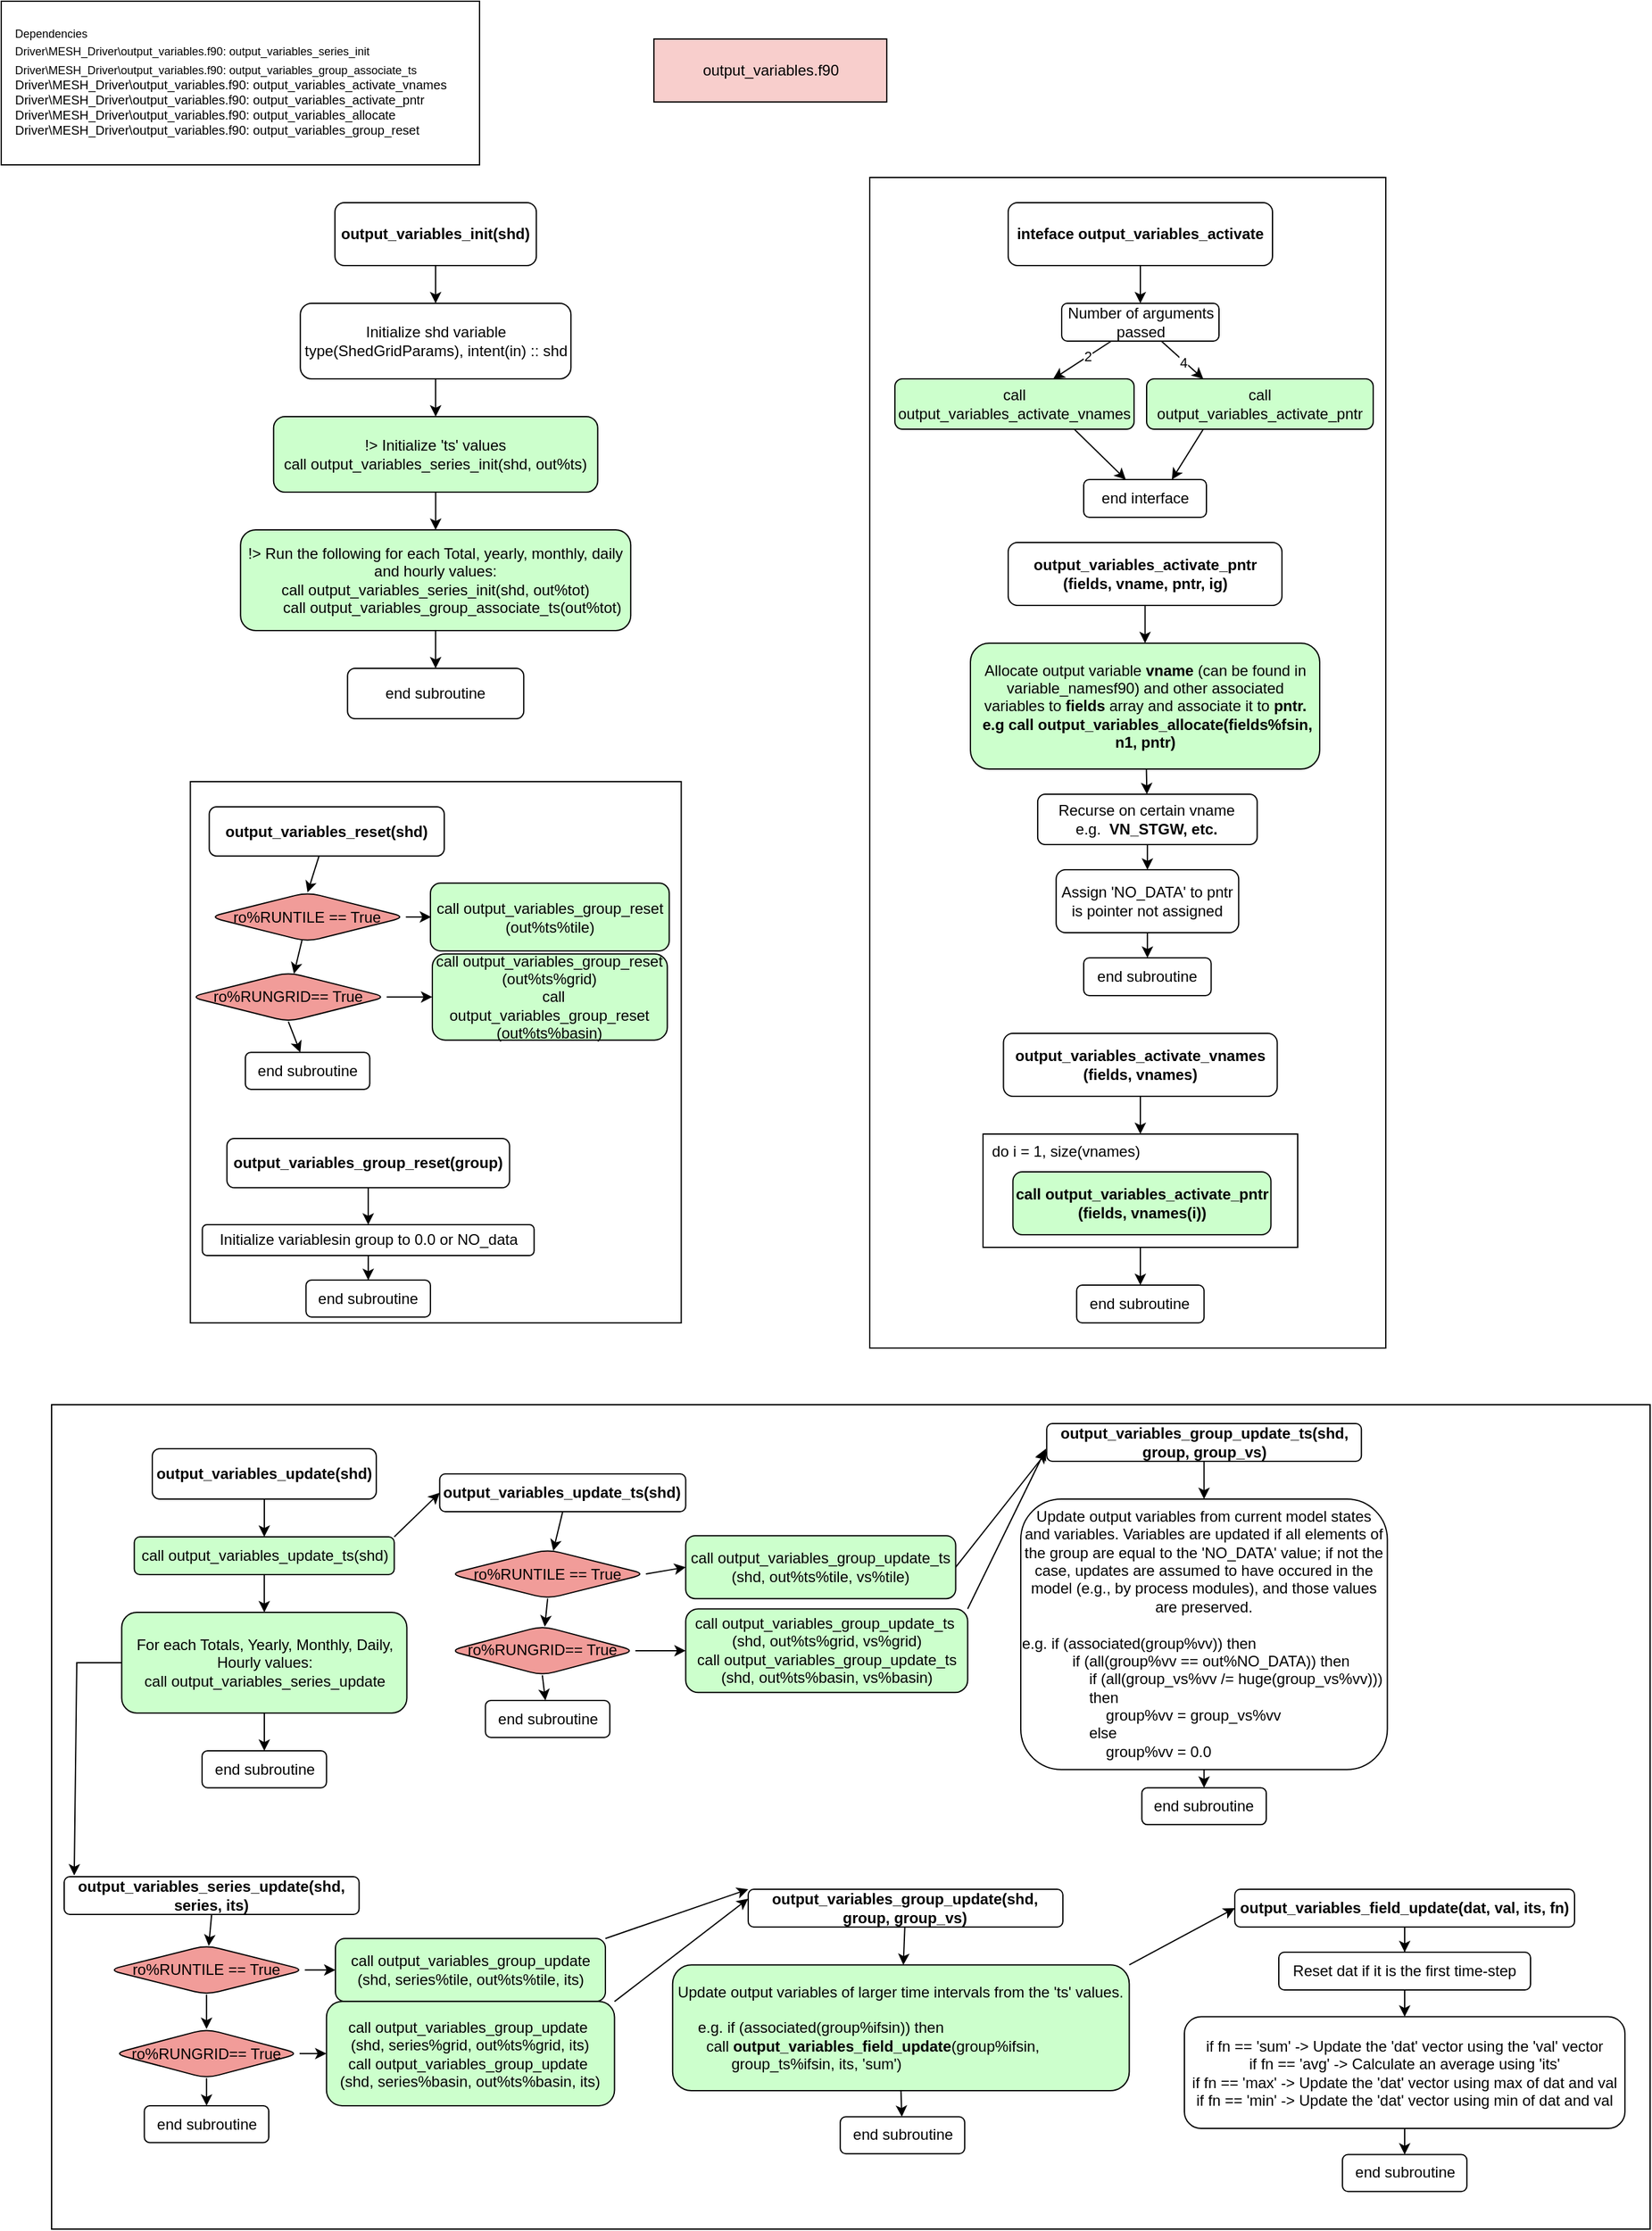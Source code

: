 <mxfile version="24.7.17">
  <diagram name="Page-1" id="zaTo76ql84y3UghPxRbT">
    <mxGraphModel dx="1666" dy="783" grid="1" gridSize="10" guides="1" tooltips="1" connect="1" arrows="1" fold="1" page="1" pageScale="1" pageWidth="850" pageHeight="1100" math="0" shadow="0">
      <root>
        <mxCell id="0" />
        <mxCell id="1" parent="0" />
        <mxCell id="7KlJihol-ttdbcdvMVpt-78" value="output_variables.f90" style="rounded=0;whiteSpace=wrap;html=1;fillColor=#F8CECC;" parent="1" vertex="1">
          <mxGeometry x="518.54" y="30" width="185" height="50" as="geometry" />
        </mxCell>
        <mxCell id="7KlJihol-ttdbcdvMVpt-79" value="" style="edgeStyle=orthogonalEdgeStyle;rounded=0;orthogonalLoop=1;jettySize=auto;html=1;" parent="1" source="7KlJihol-ttdbcdvMVpt-80" target="7KlJihol-ttdbcdvMVpt-85" edge="1">
          <mxGeometry relative="1" as="geometry" />
        </mxCell>
        <mxCell id="7KlJihol-ttdbcdvMVpt-80" value="&lt;b&gt;output_variables_init(shd)&lt;/b&gt;" style="rounded=1;whiteSpace=wrap;html=1;" parent="1" vertex="1">
          <mxGeometry x="265.12" y="160" width="160" height="50" as="geometry" />
        </mxCell>
        <mxCell id="7KlJihol-ttdbcdvMVpt-81" value="" style="group" parent="1" vertex="1" connectable="0">
          <mxGeometry width="380" height="130" as="geometry" />
        </mxCell>
        <mxCell id="7KlJihol-ttdbcdvMVpt-82" value="" style="rounded=0;whiteSpace=wrap;html=1;" parent="7KlJihol-ttdbcdvMVpt-81" vertex="1">
          <mxGeometry width="380" height="130" as="geometry" />
        </mxCell>
        <mxCell id="7KlJihol-ttdbcdvMVpt-83" value="&lt;font style=&quot;font-size: 9px;&quot;&gt;Dependencies&lt;/font&gt;&lt;div&gt;&lt;div&gt;&lt;font style=&quot;font-size: 9px;&quot;&gt;Driver\MESH_Driver\output_variables.f90: output_variables_series_init&lt;/font&gt;&lt;/div&gt;&lt;div&gt;&lt;font style=&quot;font-size: 9px;&quot;&gt;Driver\MESH_Driver\output_variables.f90: output_variables_group_associate_ts&lt;/font&gt;&lt;/div&gt;&lt;/div&gt;&lt;div&gt;&lt;font size=&quot;1&quot; style=&quot;&quot;&gt;&lt;div style=&quot;&quot;&gt;Driver\MESH_Driver\output_variables.f90: output_variables_activate_vnames&lt;/div&gt;&lt;div style=&quot;&quot;&gt;Driver\MESH_Driver\output_variables.f90: output_variables_activate_pntr&lt;/div&gt;&lt;div style=&quot;&quot;&gt;Driver\MESH_Driver\output_variables.f90: output_variables_allocate&lt;/div&gt;&lt;div style=&quot;&quot;&gt;Driver\MESH_Driver\output_variables.f90: output_variables_group_reset&lt;br&gt;&lt;/div&gt;&lt;/font&gt;&lt;/div&gt;" style="text;html=1;align=left;verticalAlign=middle;whiteSpace=wrap;rounded=0;" parent="7KlJihol-ttdbcdvMVpt-81" vertex="1">
          <mxGeometry x="8.769" width="361.731" height="126.486" as="geometry" />
        </mxCell>
        <mxCell id="7KlJihol-ttdbcdvMVpt-84" value="" style="edgeStyle=orthogonalEdgeStyle;rounded=0;orthogonalLoop=1;jettySize=auto;html=1;" parent="1" source="7KlJihol-ttdbcdvMVpt-85" target="7KlJihol-ttdbcdvMVpt-87" edge="1">
          <mxGeometry relative="1" as="geometry" />
        </mxCell>
        <mxCell id="7KlJihol-ttdbcdvMVpt-85" value="Initialize shd variable&lt;div&gt;type(ShedGridParams), intent(in) :: shd&lt;br&gt;&lt;/div&gt;" style="whiteSpace=wrap;html=1;rounded=1;" parent="1" vertex="1">
          <mxGeometry x="237.62" y="240" width="215" height="60" as="geometry" />
        </mxCell>
        <mxCell id="7KlJihol-ttdbcdvMVpt-86" value="" style="edgeStyle=orthogonalEdgeStyle;rounded=0;orthogonalLoop=1;jettySize=auto;html=1;" parent="1" source="7KlJihol-ttdbcdvMVpt-87" target="7KlJihol-ttdbcdvMVpt-89" edge="1">
          <mxGeometry relative="1" as="geometry" />
        </mxCell>
        <mxCell id="7KlJihol-ttdbcdvMVpt-87" value="&lt;div&gt;&lt;span style=&quot;background-color: initial;&quot;&gt;!&amp;gt; Initialize &#39;ts&#39; values&lt;/span&gt;&lt;/div&gt;&lt;div&gt;&lt;span style=&quot;background-color: initial;&quot;&gt;call output_variables_series_init(shd, out%ts)&lt;/span&gt;&lt;br&gt;&lt;/div&gt;" style="whiteSpace=wrap;html=1;rounded=1;fillColor=#CCFFCC;" parent="1" vertex="1">
          <mxGeometry x="216.37" y="330" width="257.5" height="60" as="geometry" />
        </mxCell>
        <mxCell id="7KlJihol-ttdbcdvMVpt-88" value="" style="edgeStyle=orthogonalEdgeStyle;rounded=0;orthogonalLoop=1;jettySize=auto;html=1;" parent="1" source="7KlJihol-ttdbcdvMVpt-89" target="7KlJihol-ttdbcdvMVpt-90" edge="1">
          <mxGeometry relative="1" as="geometry" />
        </mxCell>
        <mxCell id="7KlJihol-ttdbcdvMVpt-89" value="&lt;div&gt;!&amp;gt; Run the following for each Total, yearly, monthly, daily and hourly values:&lt;/div&gt;&lt;div&gt;call output_variables_series_init(shd, out%tot)&lt;/div&gt;&lt;div&gt;&amp;nbsp; &amp;nbsp; &amp;nbsp; &amp;nbsp; call output_variables_group_associate_ts(out%tot)&lt;/div&gt;" style="whiteSpace=wrap;html=1;rounded=1;fillColor=#CCFFCC;" parent="1" vertex="1">
          <mxGeometry x="190.12" y="420" width="310" height="80" as="geometry" />
        </mxCell>
        <mxCell id="7KlJihol-ttdbcdvMVpt-90" value="end subroutine" style="whiteSpace=wrap;html=1;rounded=1;" parent="1" vertex="1">
          <mxGeometry x="275.12" y="530" width="140" height="40" as="geometry" />
        </mxCell>
        <mxCell id="7KlJihol-ttdbcdvMVpt-91" value="" style="group" parent="1" vertex="1" connectable="0">
          <mxGeometry x="150.002" y="620" width="390.238" height="430" as="geometry" />
        </mxCell>
        <mxCell id="7KlJihol-ttdbcdvMVpt-92" value="" style="rounded=0;whiteSpace=wrap;html=1;" parent="7KlJihol-ttdbcdvMVpt-91" vertex="1">
          <mxGeometry x="0.238" width="390" height="430" as="geometry" />
        </mxCell>
        <mxCell id="7KlJihol-ttdbcdvMVpt-93" style="edgeStyle=none;rounded=0;orthogonalLoop=1;jettySize=auto;html=1;entryX=0.5;entryY=0;entryDx=0;entryDy=0;" parent="7KlJihol-ttdbcdvMVpt-91" source="7KlJihol-ttdbcdvMVpt-94" target="7KlJihol-ttdbcdvMVpt-98" edge="1">
          <mxGeometry relative="1" as="geometry">
            <mxPoint x="95.179" y="88" as="targetPoint" />
          </mxGeometry>
        </mxCell>
        <mxCell id="7KlJihol-ttdbcdvMVpt-94" value="&lt;b&gt;output_variables_reset(shd)&lt;/b&gt;" style="whiteSpace=wrap;html=1;rounded=1;fillColor=#FFFFFF;" parent="7KlJihol-ttdbcdvMVpt-91" vertex="1">
          <mxGeometry x="15.25" y="19.996" width="186.696" height="39.111" as="geometry" />
        </mxCell>
        <mxCell id="7KlJihol-ttdbcdvMVpt-95" value="end subroutine" style="whiteSpace=wrap;html=1;rounded=1;fillColor=#FFFFFF;" parent="7KlJihol-ttdbcdvMVpt-91" vertex="1">
          <mxGeometry x="43.929" y="215.111" width="98.839" height="29.333" as="geometry" />
        </mxCell>
        <mxCell id="7KlJihol-ttdbcdvMVpt-96" value="" style="edgeStyle=orthogonalEdgeStyle;rounded=0;orthogonalLoop=1;jettySize=auto;html=1;" parent="7KlJihol-ttdbcdvMVpt-91" source="7KlJihol-ttdbcdvMVpt-98" target="7KlJihol-ttdbcdvMVpt-99" edge="1">
          <mxGeometry relative="1" as="geometry" />
        </mxCell>
        <mxCell id="7KlJihol-ttdbcdvMVpt-97" style="rounded=0;orthogonalLoop=1;jettySize=auto;html=1;" parent="7KlJihol-ttdbcdvMVpt-91" source="7KlJihol-ttdbcdvMVpt-98" target="7KlJihol-ttdbcdvMVpt-102" edge="1">
          <mxGeometry relative="1" as="geometry" />
        </mxCell>
        <mxCell id="7KlJihol-ttdbcdvMVpt-98" value="&lt;div&gt;ro%RUNTILE == True&lt;/div&gt;" style="rhombus;whiteSpace=wrap;html=1;rounded=1;fillColor=#F19C99;" parent="7KlJihol-ttdbcdvMVpt-91" vertex="1">
          <mxGeometry x="15.248" y="88" width="156.19" height="39.111" as="geometry" />
        </mxCell>
        <mxCell id="7KlJihol-ttdbcdvMVpt-99" value="call output_variables_group_reset (out%ts%tile)" style="whiteSpace=wrap;html=1;fillColor=#CCFFCC;rounded=1;" parent="7KlJihol-ttdbcdvMVpt-91" vertex="1">
          <mxGeometry x="190.972" y="80.667" width="189.742" height="53.778" as="geometry" />
        </mxCell>
        <mxCell id="7KlJihol-ttdbcdvMVpt-100" style="edgeStyle=orthogonalEdgeStyle;rounded=0;orthogonalLoop=1;jettySize=auto;html=1;exitX=1;exitY=0.5;exitDx=0;exitDy=0;entryX=0;entryY=0.5;entryDx=0;entryDy=0;" parent="7KlJihol-ttdbcdvMVpt-91" source="7KlJihol-ttdbcdvMVpt-102" target="7KlJihol-ttdbcdvMVpt-103" edge="1">
          <mxGeometry relative="1" as="geometry" />
        </mxCell>
        <mxCell id="7KlJihol-ttdbcdvMVpt-101" style="rounded=0;orthogonalLoop=1;jettySize=auto;html=1;exitX=0.5;exitY=1;exitDx=0;exitDy=0;" parent="7KlJihol-ttdbcdvMVpt-91" source="7KlJihol-ttdbcdvMVpt-102" target="7KlJihol-ttdbcdvMVpt-95" edge="1">
          <mxGeometry relative="1" as="geometry" />
        </mxCell>
        <mxCell id="7KlJihol-ttdbcdvMVpt-102" value="&lt;div&gt;ro%RUNGRID== True&lt;/div&gt;" style="rhombus;whiteSpace=wrap;html=1;rounded=1;fillColor=#F19C99;" parent="7KlJihol-ttdbcdvMVpt-91" vertex="1">
          <mxGeometry y="151.556" width="156.19" height="39.111" as="geometry" />
        </mxCell>
        <mxCell id="7KlJihol-ttdbcdvMVpt-103" value="&lt;div&gt;call output_variables_group_reset (out%ts%grid)&lt;/div&gt;&lt;div&gt;&amp;nbsp; call output_variables_group_reset (out%ts%basin)&lt;/div&gt;" style="whiteSpace=wrap;html=1;fillColor=#CCFFCC;rounded=1;" parent="7KlJihol-ttdbcdvMVpt-91" vertex="1">
          <mxGeometry x="192.495" y="136.889" width="186.696" height="68.444" as="geometry" />
        </mxCell>
        <mxCell id="7KlJihol-ttdbcdvMVpt-104" style="edgeStyle=none;rounded=0;orthogonalLoop=1;jettySize=auto;html=1;entryX=0.5;entryY=0;entryDx=0;entryDy=0;" parent="7KlJihol-ttdbcdvMVpt-91" source="7KlJihol-ttdbcdvMVpt-105" target="7KlJihol-ttdbcdvMVpt-108" edge="1">
          <mxGeometry relative="1" as="geometry">
            <mxPoint x="103.105" y="322.667" as="targetPoint" />
          </mxGeometry>
        </mxCell>
        <mxCell id="7KlJihol-ttdbcdvMVpt-105" value="&lt;b&gt;output_variables_group_reset(group)&lt;/b&gt;" style="whiteSpace=wrap;html=1;rounded=1;fillColor=#FFFFFF;" parent="7KlJihol-ttdbcdvMVpt-91" vertex="1">
          <mxGeometry x="29.295" y="283.556" width="224.524" height="39.111" as="geometry" />
        </mxCell>
        <mxCell id="7KlJihol-ttdbcdvMVpt-106" value="end subroutine" style="whiteSpace=wrap;html=1;rounded=1;fillColor=#FFFFFF;" parent="7KlJihol-ttdbcdvMVpt-91" vertex="1">
          <mxGeometry x="92.133" y="396" width="98.839" height="29.333" as="geometry" />
        </mxCell>
        <mxCell id="7KlJihol-ttdbcdvMVpt-107" style="edgeStyle=orthogonalEdgeStyle;rounded=0;orthogonalLoop=1;jettySize=auto;html=1;entryX=0.5;entryY=0;entryDx=0;entryDy=0;" parent="7KlJihol-ttdbcdvMVpt-91" source="7KlJihol-ttdbcdvMVpt-108" target="7KlJihol-ttdbcdvMVpt-106" edge="1">
          <mxGeometry relative="1" as="geometry" />
        </mxCell>
        <mxCell id="7KlJihol-ttdbcdvMVpt-108" value="Initialize variablesin group to 0.0 or NO_data" style="whiteSpace=wrap;html=1;fillColor=#FFFFFF;rounded=1;" parent="7KlJihol-ttdbcdvMVpt-91" vertex="1">
          <mxGeometry x="9.762" y="352" width="263.571" height="24.444" as="geometry" />
        </mxCell>
        <mxCell id="7KlJihol-ttdbcdvMVpt-109" value="" style="group" parent="1" vertex="1" connectable="0">
          <mxGeometry x="690" y="140" width="410" height="930" as="geometry" />
        </mxCell>
        <mxCell id="7KlJihol-ttdbcdvMVpt-110" value="" style="rounded=0;whiteSpace=wrap;html=1;" parent="7KlJihol-ttdbcdvMVpt-109" vertex="1">
          <mxGeometry width="410" height="930" as="geometry" />
        </mxCell>
        <mxCell id="7KlJihol-ttdbcdvMVpt-111" value="" style="edgeStyle=orthogonalEdgeStyle;rounded=0;orthogonalLoop=1;jettySize=auto;html=1;" parent="7KlJihol-ttdbcdvMVpt-109" source="7KlJihol-ttdbcdvMVpt-112" target="7KlJihol-ttdbcdvMVpt-117" edge="1">
          <mxGeometry relative="1" as="geometry" />
        </mxCell>
        <mxCell id="7KlJihol-ttdbcdvMVpt-112" value="&lt;b&gt;inteface output_variables_activate&lt;/b&gt;" style="rounded=1;whiteSpace=wrap;html=1;" parent="7KlJihol-ttdbcdvMVpt-109" vertex="1">
          <mxGeometry x="110" y="20" width="210" height="50" as="geometry" />
        </mxCell>
        <mxCell id="7KlJihol-ttdbcdvMVpt-113" value="" style="rounded=0;orthogonalLoop=1;jettySize=auto;html=1;" parent="7KlJihol-ttdbcdvMVpt-109" source="7KlJihol-ttdbcdvMVpt-117" target="7KlJihol-ttdbcdvMVpt-119" edge="1">
          <mxGeometry relative="1" as="geometry" />
        </mxCell>
        <mxCell id="7KlJihol-ttdbcdvMVpt-114" value="2" style="edgeLabel;html=1;align=center;verticalAlign=middle;resizable=0;points=[];" parent="7KlJihol-ttdbcdvMVpt-113" vertex="1" connectable="0">
          <mxGeometry x="-0.175" y="-1" relative="1" as="geometry">
            <mxPoint as="offset" />
          </mxGeometry>
        </mxCell>
        <mxCell id="7KlJihol-ttdbcdvMVpt-115" style="rounded=0;orthogonalLoop=1;jettySize=auto;html=1;entryX=0.25;entryY=0;entryDx=0;entryDy=0;" parent="7KlJihol-ttdbcdvMVpt-109" source="7KlJihol-ttdbcdvMVpt-117" target="7KlJihol-ttdbcdvMVpt-120" edge="1">
          <mxGeometry relative="1" as="geometry" />
        </mxCell>
        <mxCell id="7KlJihol-ttdbcdvMVpt-116" value="4" style="edgeLabel;html=1;align=center;verticalAlign=middle;resizable=0;points=[];" parent="7KlJihol-ttdbcdvMVpt-115" vertex="1" connectable="0">
          <mxGeometry x="0.072" y="-1" relative="1" as="geometry">
            <mxPoint as="offset" />
          </mxGeometry>
        </mxCell>
        <mxCell id="7KlJihol-ttdbcdvMVpt-117" value="Number of arguments passed" style="whiteSpace=wrap;html=1;rounded=1;" parent="7KlJihol-ttdbcdvMVpt-109" vertex="1">
          <mxGeometry x="152.5" y="100" width="125" height="30" as="geometry" />
        </mxCell>
        <mxCell id="7KlJihol-ttdbcdvMVpt-118" style="rounded=0;orthogonalLoop=1;jettySize=auto;html=1;exitX=0.75;exitY=1;exitDx=0;exitDy=0;" parent="7KlJihol-ttdbcdvMVpt-109" source="7KlJihol-ttdbcdvMVpt-119" target="7KlJihol-ttdbcdvMVpt-121" edge="1">
          <mxGeometry relative="1" as="geometry" />
        </mxCell>
        <mxCell id="7KlJihol-ttdbcdvMVpt-119" value="call output_variables_activate_vnames" style="whiteSpace=wrap;html=1;rounded=1;fillColor=#CCFFCC;" parent="7KlJihol-ttdbcdvMVpt-109" vertex="1">
          <mxGeometry x="20" y="160" width="190" height="40" as="geometry" />
        </mxCell>
        <mxCell id="7KlJihol-ttdbcdvMVpt-120" value="call output_variables_activate_pntr" style="whiteSpace=wrap;html=1;rounded=1;fillColor=#CCFFCC;" parent="7KlJihol-ttdbcdvMVpt-109" vertex="1">
          <mxGeometry x="220" y="160" width="180" height="40" as="geometry" />
        </mxCell>
        <mxCell id="7KlJihol-ttdbcdvMVpt-121" value="end interface" style="whiteSpace=wrap;html=1;rounded=1;" parent="7KlJihol-ttdbcdvMVpt-109" vertex="1">
          <mxGeometry x="170" y="240" width="97.5" height="30" as="geometry" />
        </mxCell>
        <mxCell id="7KlJihol-ttdbcdvMVpt-122" style="edgeStyle=none;rounded=0;orthogonalLoop=1;jettySize=auto;html=1;exitX=0.25;exitY=1;exitDx=0;exitDy=0;" parent="7KlJihol-ttdbcdvMVpt-109" source="7KlJihol-ttdbcdvMVpt-120" edge="1">
          <mxGeometry relative="1" as="geometry">
            <mxPoint x="240" y="240" as="targetPoint" />
          </mxGeometry>
        </mxCell>
        <mxCell id="7KlJihol-ttdbcdvMVpt-123" style="edgeStyle=none;rounded=0;orthogonalLoop=1;jettySize=auto;html=1;entryX=0.5;entryY=0;entryDx=0;entryDy=0;" parent="7KlJihol-ttdbcdvMVpt-109" source="7KlJihol-ttdbcdvMVpt-124" target="7KlJihol-ttdbcdvMVpt-126" edge="1">
          <mxGeometry relative="1" as="geometry" />
        </mxCell>
        <mxCell id="7KlJihol-ttdbcdvMVpt-124" value="&lt;b&gt;output_variables_activate_vnames (fields, vnames)&lt;/b&gt;" style="whiteSpace=wrap;html=1;rounded=1;fillColor=#FFFFFF;" parent="7KlJihol-ttdbcdvMVpt-109" vertex="1">
          <mxGeometry x="106.25" y="680" width="217.5" height="50" as="geometry" />
        </mxCell>
        <mxCell id="7KlJihol-ttdbcdvMVpt-125" value="" style="group" parent="7KlJihol-ttdbcdvMVpt-109" vertex="1" connectable="0">
          <mxGeometry x="90" y="760" width="250" height="90" as="geometry" />
        </mxCell>
        <mxCell id="7KlJihol-ttdbcdvMVpt-126" value="" style="rounded=0;whiteSpace=wrap;html=1;" parent="7KlJihol-ttdbcdvMVpt-125" vertex="1">
          <mxGeometry width="250" height="90" as="geometry" />
        </mxCell>
        <mxCell id="7KlJihol-ttdbcdvMVpt-127" value="&lt;b&gt;call output_variables_activate_pntr (fields, vnames(i))&lt;/b&gt;" style="whiteSpace=wrap;html=1;rounded=1;fillColor=#CCFFCC;" parent="7KlJihol-ttdbcdvMVpt-125" vertex="1">
          <mxGeometry x="23.75" y="30" width="205" height="50" as="geometry" />
        </mxCell>
        <mxCell id="7KlJihol-ttdbcdvMVpt-128" value="do i = 1, size(vnames)" style="text;html=1;align=center;verticalAlign=middle;whiteSpace=wrap;rounded=0;" parent="7KlJihol-ttdbcdvMVpt-125" vertex="1">
          <mxGeometry x="6.25" y="4" width="120" height="20" as="geometry" />
        </mxCell>
        <mxCell id="7KlJihol-ttdbcdvMVpt-129" value="end subroutine" style="whiteSpace=wrap;html=1;rounded=1;fillColor=#FFFFFF;" parent="7KlJihol-ttdbcdvMVpt-109" vertex="1">
          <mxGeometry x="164.38" y="880" width="101.25" height="30" as="geometry" />
        </mxCell>
        <mxCell id="7KlJihol-ttdbcdvMVpt-130" value="" style="edgeStyle=none;rounded=0;orthogonalLoop=1;jettySize=auto;html=1;exitX=0.5;exitY=1;exitDx=0;exitDy=0;" parent="7KlJihol-ttdbcdvMVpt-109" source="7KlJihol-ttdbcdvMVpt-126" target="7KlJihol-ttdbcdvMVpt-129" edge="1">
          <mxGeometry relative="1" as="geometry">
            <mxPoint x="216" y="860" as="sourcePoint" />
          </mxGeometry>
        </mxCell>
        <mxCell id="7KlJihol-ttdbcdvMVpt-131" style="edgeStyle=none;rounded=0;orthogonalLoop=1;jettySize=auto;html=1;" parent="7KlJihol-ttdbcdvMVpt-109" source="7KlJihol-ttdbcdvMVpt-132" target="7KlJihol-ttdbcdvMVpt-136" edge="1">
          <mxGeometry relative="1" as="geometry">
            <mxPoint x="218.75" y="370" as="targetPoint" />
          </mxGeometry>
        </mxCell>
        <mxCell id="7KlJihol-ttdbcdvMVpt-132" value="&lt;b&gt;output_variables_activate_pntr (fields, vname, pntr, ig)&lt;/b&gt;" style="whiteSpace=wrap;html=1;rounded=1;fillColor=#FFFFFF;" parent="7KlJihol-ttdbcdvMVpt-109" vertex="1">
          <mxGeometry x="110" y="290" width="217.5" height="50" as="geometry" />
        </mxCell>
        <mxCell id="7KlJihol-ttdbcdvMVpt-133" value="end subroutine" style="whiteSpace=wrap;html=1;rounded=1;fillColor=#FFFFFF;" parent="7KlJihol-ttdbcdvMVpt-109" vertex="1">
          <mxGeometry x="170" y="620" width="101.25" height="30" as="geometry" />
        </mxCell>
        <mxCell id="7KlJihol-ttdbcdvMVpt-134" value="" style="edgeStyle=none;rounded=0;orthogonalLoop=1;jettySize=auto;html=1;exitX=0.5;exitY=1;exitDx=0;exitDy=0;" parent="7KlJihol-ttdbcdvMVpt-109" source="7KlJihol-ttdbcdvMVpt-137" target="7KlJihol-ttdbcdvMVpt-133" edge="1">
          <mxGeometry relative="1" as="geometry">
            <mxPoint x="215" y="610" as="sourcePoint" />
          </mxGeometry>
        </mxCell>
        <mxCell id="7KlJihol-ttdbcdvMVpt-135" style="edgeStyle=none;rounded=0;orthogonalLoop=1;jettySize=auto;html=1;" parent="7KlJihol-ttdbcdvMVpt-109" source="7KlJihol-ttdbcdvMVpt-136" target="7KlJihol-ttdbcdvMVpt-139" edge="1">
          <mxGeometry relative="1" as="geometry" />
        </mxCell>
        <mxCell id="7KlJihol-ttdbcdvMVpt-136" value="Allocate output variable &lt;b&gt;vname &lt;/b&gt;(can be found in variable_namesf90)&amp;nbsp;and other associated variables&amp;nbsp;to&lt;b&gt;&amp;nbsp;fields &lt;/b&gt;array and associate it to &lt;b&gt;pntr.&lt;/b&gt;&lt;br&gt;&lt;b&gt;&amp;nbsp;e.g call output_variables_allocate(fields%fsin, n1, pntr)&lt;/b&gt;" style="whiteSpace=wrap;html=1;rounded=1;fillColor=#CCFFCC;" parent="7KlJihol-ttdbcdvMVpt-109" vertex="1">
          <mxGeometry x="80" y="370" width="277.5" height="100" as="geometry" />
        </mxCell>
        <mxCell id="7KlJihol-ttdbcdvMVpt-137" value="Assign &#39;NO_DATA&#39; to pntr is pointer not assigned" style="whiteSpace=wrap;html=1;rounded=1;" parent="7KlJihol-ttdbcdvMVpt-109" vertex="1">
          <mxGeometry x="148.12" y="550" width="145.01" height="50" as="geometry" />
        </mxCell>
        <mxCell id="7KlJihol-ttdbcdvMVpt-138" style="edgeStyle=none;rounded=0;orthogonalLoop=1;jettySize=auto;html=1;entryX=0.5;entryY=0;entryDx=0;entryDy=0;" parent="7KlJihol-ttdbcdvMVpt-109" source="7KlJihol-ttdbcdvMVpt-139" target="7KlJihol-ttdbcdvMVpt-137" edge="1">
          <mxGeometry relative="1" as="geometry" />
        </mxCell>
        <mxCell id="7KlJihol-ttdbcdvMVpt-139" value="Recurse on certain vname e.g.&amp;nbsp;&amp;nbsp;&lt;b&gt;VN_STGW, etc.&lt;/b&gt;" style="whiteSpace=wrap;html=1;rounded=1;" parent="7KlJihol-ttdbcdvMVpt-109" vertex="1">
          <mxGeometry x="133.44" y="490" width="174.37" height="40" as="geometry" />
        </mxCell>
        <mxCell id="7KlJihol-ttdbcdvMVpt-140" value="" style="group" parent="1" vertex="1" connectable="0">
          <mxGeometry x="40" y="1115" width="1270" height="655" as="geometry" />
        </mxCell>
        <mxCell id="7KlJihol-ttdbcdvMVpt-141" value="" style="rounded=0;whiteSpace=wrap;html=1;" parent="7KlJihol-ttdbcdvMVpt-140" vertex="1">
          <mxGeometry width="1270" height="655" as="geometry" />
        </mxCell>
        <mxCell id="7KlJihol-ttdbcdvMVpt-142" value="" style="edgeStyle=orthogonalEdgeStyle;rounded=0;orthogonalLoop=1;jettySize=auto;html=1;" parent="7KlJihol-ttdbcdvMVpt-140" source="7KlJihol-ttdbcdvMVpt-143" target="7KlJihol-ttdbcdvMVpt-149" edge="1">
          <mxGeometry relative="1" as="geometry" />
        </mxCell>
        <mxCell id="7KlJihol-ttdbcdvMVpt-143" value="&lt;b&gt;output_variables_update(shd)&lt;/b&gt;" style="whiteSpace=wrap;html=1;rounded=1;fillColor=#FFFFFF;" parent="7KlJihol-ttdbcdvMVpt-140" vertex="1">
          <mxGeometry x="80" y="35" width="177.95" height="40" as="geometry" />
        </mxCell>
        <mxCell id="7KlJihol-ttdbcdvMVpt-144" value="end subroutine" style="whiteSpace=wrap;html=1;rounded=1;fillColor=#FFFFFF;" parent="7KlJihol-ttdbcdvMVpt-140" vertex="1">
          <mxGeometry x="119.55" y="275.001" width="98.839" height="29.333" as="geometry" />
        </mxCell>
        <mxCell id="7KlJihol-ttdbcdvMVpt-145" style="rounded=0;orthogonalLoop=1;jettySize=auto;html=1;exitX=0.5;exitY=1;exitDx=0;exitDy=0;" parent="7KlJihol-ttdbcdvMVpt-140" source="7KlJihol-ttdbcdvMVpt-146" target="7KlJihol-ttdbcdvMVpt-156" edge="1">
          <mxGeometry relative="1" as="geometry" />
        </mxCell>
        <mxCell id="7KlJihol-ttdbcdvMVpt-146" value="&lt;b&gt;output_variables_update_ts(shd)&lt;/b&gt;" style="whiteSpace=wrap;html=1;rounded=1;fillColor=#FFFFFF;" parent="7KlJihol-ttdbcdvMVpt-140" vertex="1">
          <mxGeometry x="308.33" y="55" width="195.46" height="30" as="geometry" />
        </mxCell>
        <mxCell id="7KlJihol-ttdbcdvMVpt-147" value="" style="edgeStyle=orthogonalEdgeStyle;rounded=0;orthogonalLoop=1;jettySize=auto;html=1;" parent="7KlJihol-ttdbcdvMVpt-140" source="7KlJihol-ttdbcdvMVpt-149" target="7KlJihol-ttdbcdvMVpt-152" edge="1">
          <mxGeometry relative="1" as="geometry" />
        </mxCell>
        <mxCell id="7KlJihol-ttdbcdvMVpt-148" style="edgeStyle=none;rounded=0;orthogonalLoop=1;jettySize=auto;html=1;exitX=1;exitY=0;exitDx=0;exitDy=0;entryX=0;entryY=0.5;entryDx=0;entryDy=0;" parent="7KlJihol-ttdbcdvMVpt-140" source="7KlJihol-ttdbcdvMVpt-149" target="7KlJihol-ttdbcdvMVpt-146" edge="1">
          <mxGeometry relative="1" as="geometry" />
        </mxCell>
        <mxCell id="7KlJihol-ttdbcdvMVpt-149" value="call output_variables_update_ts(shd)" style="whiteSpace=wrap;html=1;fillColor=#CCFFCC;rounded=1;" parent="7KlJihol-ttdbcdvMVpt-140" vertex="1">
          <mxGeometry x="65.7" y="105" width="206.54" height="30" as="geometry" />
        </mxCell>
        <mxCell id="7KlJihol-ttdbcdvMVpt-150" style="edgeStyle=orthogonalEdgeStyle;rounded=0;orthogonalLoop=1;jettySize=auto;html=1;" parent="7KlJihol-ttdbcdvMVpt-140" source="7KlJihol-ttdbcdvMVpt-152" target="7KlJihol-ttdbcdvMVpt-144" edge="1">
          <mxGeometry relative="1" as="geometry" />
        </mxCell>
        <mxCell id="7KlJihol-ttdbcdvMVpt-151" style="edgeStyle=none;rounded=0;orthogonalLoop=1;jettySize=auto;html=1;exitX=0;exitY=0.5;exitDx=0;exitDy=0;entryX=0.034;entryY=-0.033;entryDx=0;entryDy=0;entryPerimeter=0;" parent="7KlJihol-ttdbcdvMVpt-140" source="7KlJihol-ttdbcdvMVpt-152" target="7KlJihol-ttdbcdvMVpt-165" edge="1">
          <mxGeometry relative="1" as="geometry">
            <Array as="points">
              <mxPoint x="20" y="205" />
            </Array>
          </mxGeometry>
        </mxCell>
        <mxCell id="7KlJihol-ttdbcdvMVpt-152" value="For each Totals, Yearly, Monthly, Daily, Hourly values:&lt;div&gt;call output_variables_series_update&lt;br&gt;&lt;/div&gt;" style="whiteSpace=wrap;html=1;fillColor=#CCFFCC;rounded=1;" parent="7KlJihol-ttdbcdvMVpt-140" vertex="1">
          <mxGeometry x="55.7" y="165" width="226.55" height="80" as="geometry" />
        </mxCell>
        <mxCell id="7KlJihol-ttdbcdvMVpt-153" value="end subroutine" style="whiteSpace=wrap;html=1;rounded=1;fillColor=#FFFFFF;" parent="7KlJihol-ttdbcdvMVpt-140" vertex="1">
          <mxGeometry x="344.67" y="235.001" width="98.839" height="29.333" as="geometry" />
        </mxCell>
        <mxCell id="7KlJihol-ttdbcdvMVpt-154" style="edgeStyle=none;rounded=0;orthogonalLoop=1;jettySize=auto;html=1;exitX=0.5;exitY=1;exitDx=0;exitDy=0;" parent="7KlJihol-ttdbcdvMVpt-140" source="7KlJihol-ttdbcdvMVpt-156" target="7KlJihol-ttdbcdvMVpt-161" edge="1">
          <mxGeometry relative="1" as="geometry" />
        </mxCell>
        <mxCell id="7KlJihol-ttdbcdvMVpt-155" style="edgeStyle=none;rounded=0;orthogonalLoop=1;jettySize=auto;html=1;exitX=1;exitY=0.5;exitDx=0;exitDy=0;entryX=0;entryY=0.5;entryDx=0;entryDy=0;" parent="7KlJihol-ttdbcdvMVpt-140" source="7KlJihol-ttdbcdvMVpt-156" target="7KlJihol-ttdbcdvMVpt-158" edge="1">
          <mxGeometry relative="1" as="geometry" />
        </mxCell>
        <mxCell id="7KlJihol-ttdbcdvMVpt-156" value="&lt;div&gt;ro%RUNTILE == True&lt;/div&gt;" style="rhombus;whiteSpace=wrap;html=1;rounded=1;fillColor=#F19C99;" parent="7KlJihol-ttdbcdvMVpt-140" vertex="1">
          <mxGeometry x="315.99" y="115" width="156.19" height="39.111" as="geometry" />
        </mxCell>
        <mxCell id="7KlJihol-ttdbcdvMVpt-157" style="edgeStyle=none;rounded=0;orthogonalLoop=1;jettySize=auto;html=1;exitX=1;exitY=0.5;exitDx=0;exitDy=0;entryX=0;entryY=0.75;entryDx=0;entryDy=0;" parent="7KlJihol-ttdbcdvMVpt-140" source="7KlJihol-ttdbcdvMVpt-158" target="7KlJihol-ttdbcdvMVpt-178" edge="1">
          <mxGeometry relative="1" as="geometry" />
        </mxCell>
        <mxCell id="7KlJihol-ttdbcdvMVpt-158" value="call output_variables_group_update_ts (shd, out%ts%tile, vs%tile)" style="whiteSpace=wrap;html=1;fillColor=#CCFFCC;rounded=1;" parent="7KlJihol-ttdbcdvMVpt-140" vertex="1">
          <mxGeometry x="503.79" y="104.11" width="214.49" height="50" as="geometry" />
        </mxCell>
        <mxCell id="7KlJihol-ttdbcdvMVpt-159" style="edgeStyle=none;rounded=0;orthogonalLoop=1;jettySize=auto;html=1;entryX=0;entryY=0.5;entryDx=0;entryDy=0;" parent="7KlJihol-ttdbcdvMVpt-140" source="7KlJihol-ttdbcdvMVpt-161" target="7KlJihol-ttdbcdvMVpt-163" edge="1">
          <mxGeometry relative="1" as="geometry" />
        </mxCell>
        <mxCell id="7KlJihol-ttdbcdvMVpt-160" style="edgeStyle=none;rounded=0;orthogonalLoop=1;jettySize=auto;html=1;exitX=0.5;exitY=1;exitDx=0;exitDy=0;" parent="7KlJihol-ttdbcdvMVpt-140" source="7KlJihol-ttdbcdvMVpt-161" target="7KlJihol-ttdbcdvMVpt-153" edge="1">
          <mxGeometry relative="1" as="geometry" />
        </mxCell>
        <mxCell id="7KlJihol-ttdbcdvMVpt-161" value="&lt;div&gt;ro%RUNGRID== True&lt;/div&gt;" style="rhombus;whiteSpace=wrap;html=1;rounded=1;fillColor=#F19C99;" parent="7KlJihol-ttdbcdvMVpt-140" vertex="1">
          <mxGeometry x="315.99" y="175.89" width="147.8" height="39.11" as="geometry" />
        </mxCell>
        <mxCell id="7KlJihol-ttdbcdvMVpt-162" style="edgeStyle=none;rounded=0;orthogonalLoop=1;jettySize=auto;html=1;exitX=1;exitY=0;exitDx=0;exitDy=0;" parent="7KlJihol-ttdbcdvMVpt-140" source="7KlJihol-ttdbcdvMVpt-163" edge="1">
          <mxGeometry relative="1" as="geometry">
            <mxPoint x="790" y="35" as="targetPoint" />
          </mxGeometry>
        </mxCell>
        <mxCell id="7KlJihol-ttdbcdvMVpt-163" value="&lt;div&gt;call output_variables_group_update_ts&amp;nbsp;&lt;/div&gt;&lt;div&gt;(shd, out%ts%grid, vs%grid)&lt;/div&gt;&lt;div&gt;call output_variables_group_update_ts (shd, out%ts%basin, vs%basin)&lt;/div&gt;" style="whiteSpace=wrap;html=1;fillColor=#CCFFCC;rounded=1;" parent="7KlJihol-ttdbcdvMVpt-140" vertex="1">
          <mxGeometry x="503.79" y="162.22" width="224.02" height="66.45" as="geometry" />
        </mxCell>
        <mxCell id="7KlJihol-ttdbcdvMVpt-164" style="rounded=0;orthogonalLoop=1;jettySize=auto;html=1;exitX=0.5;exitY=1;exitDx=0;exitDy=0;" parent="7KlJihol-ttdbcdvMVpt-140" source="7KlJihol-ttdbcdvMVpt-165" target="7KlJihol-ttdbcdvMVpt-169" edge="1">
          <mxGeometry relative="1" as="geometry" />
        </mxCell>
        <mxCell id="7KlJihol-ttdbcdvMVpt-165" value="&lt;b&gt;output_variables_series_update(shd, series, its)&lt;/b&gt;" style="whiteSpace=wrap;html=1;rounded=1;fillColor=#FFFFFF;" parent="7KlJihol-ttdbcdvMVpt-140" vertex="1">
          <mxGeometry x="10.0" y="375" width="234.3" height="30" as="geometry" />
        </mxCell>
        <mxCell id="7KlJihol-ttdbcdvMVpt-166" value="end subroutine" style="whiteSpace=wrap;html=1;rounded=1;fillColor=#FFFFFF;" parent="7KlJihol-ttdbcdvMVpt-140" vertex="1">
          <mxGeometry x="73.68" y="556.951" width="98.839" height="29.333" as="geometry" />
        </mxCell>
        <mxCell id="7KlJihol-ttdbcdvMVpt-167" style="edgeStyle=none;rounded=0;orthogonalLoop=1;jettySize=auto;html=1;exitX=0.5;exitY=1;exitDx=0;exitDy=0;" parent="7KlJihol-ttdbcdvMVpt-140" source="7KlJihol-ttdbcdvMVpt-169" target="7KlJihol-ttdbcdvMVpt-174" edge="1">
          <mxGeometry relative="1" as="geometry" />
        </mxCell>
        <mxCell id="7KlJihol-ttdbcdvMVpt-168" style="edgeStyle=none;rounded=0;orthogonalLoop=1;jettySize=auto;html=1;exitX=1;exitY=0.5;exitDx=0;exitDy=0;entryX=0;entryY=0.5;entryDx=0;entryDy=0;" parent="7KlJihol-ttdbcdvMVpt-140" source="7KlJihol-ttdbcdvMVpt-169" target="7KlJihol-ttdbcdvMVpt-171" edge="1">
          <mxGeometry relative="1" as="geometry" />
        </mxCell>
        <mxCell id="7KlJihol-ttdbcdvMVpt-169" value="&lt;div&gt;ro%RUNTILE == True&lt;/div&gt;" style="rhombus;whiteSpace=wrap;html=1;rounded=1;fillColor=#F19C99;" parent="7KlJihol-ttdbcdvMVpt-140" vertex="1">
          <mxGeometry x="45.0" y="429.56" width="156.19" height="39.111" as="geometry" />
        </mxCell>
        <mxCell id="7KlJihol-ttdbcdvMVpt-170" style="edgeStyle=none;rounded=0;orthogonalLoop=1;jettySize=auto;html=1;exitX=1;exitY=0;exitDx=0;exitDy=0;entryX=0;entryY=0;entryDx=0;entryDy=0;" parent="7KlJihol-ttdbcdvMVpt-140" source="7KlJihol-ttdbcdvMVpt-171" target="7KlJihol-ttdbcdvMVpt-183" edge="1">
          <mxGeometry relative="1" as="geometry">
            <mxPoint x="540" y="375" as="targetPoint" />
          </mxGeometry>
        </mxCell>
        <mxCell id="7KlJihol-ttdbcdvMVpt-171" value="call output_variables_group_update (shd, series%tile, out%ts%tile, its)" style="whiteSpace=wrap;html=1;fillColor=#CCFFCC;rounded=1;" parent="7KlJihol-ttdbcdvMVpt-140" vertex="1">
          <mxGeometry x="225.51" y="424.12" width="214.49" height="50" as="geometry" />
        </mxCell>
        <mxCell id="7KlJihol-ttdbcdvMVpt-172" style="edgeStyle=none;rounded=0;orthogonalLoop=1;jettySize=auto;html=1;entryX=0;entryY=0.5;entryDx=0;entryDy=0;" parent="7KlJihol-ttdbcdvMVpt-140" source="7KlJihol-ttdbcdvMVpt-174" target="7KlJihol-ttdbcdvMVpt-176" edge="1">
          <mxGeometry relative="1" as="geometry" />
        </mxCell>
        <mxCell id="7KlJihol-ttdbcdvMVpt-173" style="edgeStyle=none;rounded=0;orthogonalLoop=1;jettySize=auto;html=1;exitX=0.5;exitY=1;exitDx=0;exitDy=0;" parent="7KlJihol-ttdbcdvMVpt-140" source="7KlJihol-ttdbcdvMVpt-174" target="7KlJihol-ttdbcdvMVpt-166" edge="1">
          <mxGeometry relative="1" as="geometry" />
        </mxCell>
        <mxCell id="7KlJihol-ttdbcdvMVpt-174" value="&lt;div&gt;ro%RUNGRID== True&lt;/div&gt;" style="rhombus;whiteSpace=wrap;html=1;rounded=1;fillColor=#F19C99;" parent="7KlJihol-ttdbcdvMVpt-140" vertex="1">
          <mxGeometry x="49.2" y="496" width="147.8" height="39.11" as="geometry" />
        </mxCell>
        <mxCell id="7KlJihol-ttdbcdvMVpt-175" style="edgeStyle=none;rounded=0;orthogonalLoop=1;jettySize=auto;html=1;exitX=1;exitY=0;exitDx=0;exitDy=0;entryX=0;entryY=0.25;entryDx=0;entryDy=0;" parent="7KlJihol-ttdbcdvMVpt-140" source="7KlJihol-ttdbcdvMVpt-176" target="7KlJihol-ttdbcdvMVpt-183" edge="1">
          <mxGeometry relative="1" as="geometry">
            <mxPoint x="540" y="375" as="targetPoint" />
          </mxGeometry>
        </mxCell>
        <mxCell id="7KlJihol-ttdbcdvMVpt-176" value="&lt;div&gt;call output_variables_group_update&amp;nbsp;&lt;/div&gt;&lt;div&gt;(shd, series%grid, out%ts%grid, its)&lt;/div&gt;&lt;div&gt;call output_variables_group_update&amp;nbsp;&lt;/div&gt;&lt;div&gt;(shd, series%basin, out%ts%basin, its)&lt;/div&gt;" style="whiteSpace=wrap;html=1;fillColor=#CCFFCC;rounded=1;" parent="7KlJihol-ttdbcdvMVpt-140" vertex="1">
          <mxGeometry x="218.39" y="474.17" width="228.84" height="82.78" as="geometry" />
        </mxCell>
        <mxCell id="7KlJihol-ttdbcdvMVpt-177" value="" style="edgeStyle=none;rounded=0;orthogonalLoop=1;jettySize=auto;html=1;" parent="7KlJihol-ttdbcdvMVpt-140" source="7KlJihol-ttdbcdvMVpt-178" target="7KlJihol-ttdbcdvMVpt-180" edge="1">
          <mxGeometry relative="1" as="geometry" />
        </mxCell>
        <mxCell id="7KlJihol-ttdbcdvMVpt-178" value="&lt;b&gt;output_variables_group_update_ts(shd, group, group_vs)&lt;/b&gt;" style="whiteSpace=wrap;html=1;rounded=1;fillColor=#FFFFFF;" parent="7KlJihol-ttdbcdvMVpt-140" vertex="1">
          <mxGeometry x="790.62" y="15" width="250" height="30" as="geometry" />
        </mxCell>
        <mxCell id="7KlJihol-ttdbcdvMVpt-179" style="edgeStyle=none;rounded=0;orthogonalLoop=1;jettySize=auto;html=1;exitX=0.5;exitY=1;exitDx=0;exitDy=0;" parent="7KlJihol-ttdbcdvMVpt-140" source="7KlJihol-ttdbcdvMVpt-180" target="7KlJihol-ttdbcdvMVpt-181" edge="1">
          <mxGeometry relative="1" as="geometry" />
        </mxCell>
        <mxCell id="7KlJihol-ttdbcdvMVpt-180" value="&lt;div&gt;Update output variables from current model states and variables.&amp;nbsp;&lt;span style=&quot;background-color: initial;&quot;&gt;Variables are updated if all elements of the group are equal to&amp;nbsp;&lt;/span&gt;&lt;span style=&quot;background-color: initial;&quot;&gt;the &#39;NO_DATA&#39; value; if not the case, updates are assumed to&amp;nbsp;&lt;/span&gt;&lt;span style=&quot;background-color: initial;&quot;&gt;have occured in the model (e.g., by process modules), and those&amp;nbsp;&lt;/span&gt;&lt;span style=&quot;background-color: initial;&quot;&gt;values are preserved.&lt;/span&gt;&lt;/div&gt;&lt;div&gt;&lt;span style=&quot;background-color: initial;&quot;&gt;&lt;br&gt;&lt;/span&gt;&lt;/div&gt;&lt;div style=&quot;text-align: left;&quot;&gt;&lt;span style=&quot;background-color: initial;&quot;&gt;e.g.&amp;nbsp;&lt;/span&gt;&lt;span style=&quot;background-color: initial;&quot;&gt;if (associated(group%vv)) then&lt;/span&gt;&lt;/div&gt;&lt;div style=&quot;text-align: left;&quot;&gt;&amp;nbsp; &amp;nbsp; &amp;nbsp; &amp;nbsp; &amp;nbsp; &amp;nbsp; if (all(group%vv == out%NO_DATA)) then&lt;/div&gt;&lt;div style=&quot;text-align: left;&quot;&gt;&amp;nbsp; &amp;nbsp; &amp;nbsp; &amp;nbsp; &amp;nbsp; &amp;nbsp; &amp;nbsp; &amp;nbsp; if (all(group_vs%vv /= huge(group_vs%vv))) &lt;span style=&quot;white-space: pre;&quot;&gt;&#x9;&lt;/span&gt;&lt;span style=&quot;white-space: pre;&quot;&gt;&#x9;&lt;/span&gt;then&lt;/div&gt;&lt;div style=&quot;text-align: left;&quot;&gt;&amp;nbsp; &amp;nbsp; &amp;nbsp; &amp;nbsp; &amp;nbsp; &amp;nbsp; &amp;nbsp; &amp;nbsp; &amp;nbsp; &amp;nbsp; group%vv = group_vs%vv&lt;/div&gt;&lt;div style=&quot;text-align: left;&quot;&gt;&amp;nbsp; &amp;nbsp; &amp;nbsp; &amp;nbsp; &amp;nbsp; &amp;nbsp; &amp;nbsp; &amp;nbsp; else&lt;/div&gt;&lt;div style=&quot;text-align: left;&quot;&gt;&amp;nbsp; &amp;nbsp; &amp;nbsp; &amp;nbsp; &amp;nbsp; &amp;nbsp; &amp;nbsp; &amp;nbsp; &amp;nbsp; &amp;nbsp; group%vv = 0.0&lt;/div&gt;" style="whiteSpace=wrap;html=1;fillColor=#FFFFFF;rounded=1;" parent="7KlJihol-ttdbcdvMVpt-140" vertex="1">
          <mxGeometry x="770" y="75" width="291.25" height="214.88" as="geometry" />
        </mxCell>
        <mxCell id="7KlJihol-ttdbcdvMVpt-181" value="end subroutine" style="whiteSpace=wrap;html=1;rounded=1;fillColor=#FFFFFF;" parent="7KlJihol-ttdbcdvMVpt-140" vertex="1">
          <mxGeometry x="866.2" y="304.331" width="98.839" height="29.333" as="geometry" />
        </mxCell>
        <mxCell id="7KlJihol-ttdbcdvMVpt-182" value="" style="edgeStyle=none;rounded=0;orthogonalLoop=1;jettySize=auto;html=1;" parent="7KlJihol-ttdbcdvMVpt-140" source="7KlJihol-ttdbcdvMVpt-183" target="7KlJihol-ttdbcdvMVpt-186" edge="1">
          <mxGeometry relative="1" as="geometry" />
        </mxCell>
        <mxCell id="7KlJihol-ttdbcdvMVpt-183" value="&lt;b&gt;output_variables_group_update(shd, group, group_vs)&lt;/b&gt;" style="whiteSpace=wrap;html=1;rounded=1;fillColor=#FFFFFF;" parent="7KlJihol-ttdbcdvMVpt-140" vertex="1">
          <mxGeometry x="553.44" y="385" width="250" height="30" as="geometry" />
        </mxCell>
        <mxCell id="7KlJihol-ttdbcdvMVpt-184" style="edgeStyle=none;rounded=0;orthogonalLoop=1;jettySize=auto;html=1;exitX=0.5;exitY=1;exitDx=0;exitDy=0;" parent="7KlJihol-ttdbcdvMVpt-140" source="7KlJihol-ttdbcdvMVpt-186" target="7KlJihol-ttdbcdvMVpt-187" edge="1">
          <mxGeometry relative="1" as="geometry" />
        </mxCell>
        <mxCell id="7KlJihol-ttdbcdvMVpt-185" style="rounded=0;orthogonalLoop=1;jettySize=auto;html=1;exitX=1;exitY=0;exitDx=0;exitDy=0;entryX=0;entryY=0.5;entryDx=0;entryDy=0;" parent="7KlJihol-ttdbcdvMVpt-140" source="7KlJihol-ttdbcdvMVpt-186" target="7KlJihol-ttdbcdvMVpt-189" edge="1">
          <mxGeometry relative="1" as="geometry" />
        </mxCell>
        <mxCell id="7KlJihol-ttdbcdvMVpt-186" value="&lt;div&gt;&lt;div&gt;Update output variables of larger time intervals from the &#39;ts&#39;&amp;nbsp;&lt;span style=&quot;background-color: initial;&quot;&gt;values.&lt;/span&gt;&lt;/div&gt;&lt;/div&gt;&lt;div&gt;&lt;span style=&quot;background-color: initial;&quot;&gt;&lt;br&gt;&lt;/span&gt;&lt;/div&gt;&lt;div style=&quot;text-align: left;&quot;&gt;&lt;span style=&quot;background-color: initial;&quot;&gt;&lt;span style=&quot;white-space: pre;&quot;&gt;&#x9;&lt;/span&gt;e.g.&amp;nbsp;&lt;/span&gt;&lt;span style=&quot;background-color: initial;&quot;&gt;if (associated(group%ifsin)) then&lt;/span&gt;&lt;/div&gt;&lt;div style=&quot;text-align: left;&quot;&gt;&amp;nbsp; &amp;nbsp; &amp;nbsp; &amp;nbsp; &amp;nbsp; call &lt;b&gt;output_variables_field_update&lt;/b&gt;(group%ifsin, &lt;span style=&quot;white-space: pre;&quot;&gt;&#x9;&lt;/span&gt;&lt;span style=&quot;white-space: pre;&quot;&gt;&#x9;&lt;/span&gt;group_ts%ifsin, its, &#39;sum&#39;)&lt;/div&gt;" style="whiteSpace=wrap;html=1;fillColor=#CCFFCC;rounded=1;" parent="7KlJihol-ttdbcdvMVpt-140" vertex="1">
          <mxGeometry x="493.39" y="445.12" width="362.81" height="99.88" as="geometry" />
        </mxCell>
        <mxCell id="7KlJihol-ttdbcdvMVpt-187" value="end subroutine" style="whiteSpace=wrap;html=1;rounded=1;fillColor=#FFFFFF;" parent="7KlJihol-ttdbcdvMVpt-140" vertex="1">
          <mxGeometry x="626.58" y="565.781" width="98.839" height="29.333" as="geometry" />
        </mxCell>
        <mxCell id="7KlJihol-ttdbcdvMVpt-188" style="edgeStyle=orthogonalEdgeStyle;rounded=0;orthogonalLoop=1;jettySize=auto;html=1;" parent="7KlJihol-ttdbcdvMVpt-140" source="7KlJihol-ttdbcdvMVpt-189" target="7KlJihol-ttdbcdvMVpt-192" edge="1">
          <mxGeometry relative="1" as="geometry" />
        </mxCell>
        <mxCell id="7KlJihol-ttdbcdvMVpt-189" value="&lt;b&gt;output_variables_field_update(dat, val, its, fn)&lt;/b&gt;" style="whiteSpace=wrap;html=1;rounded=1;fillColor=#FFFFFF;" parent="7KlJihol-ttdbcdvMVpt-140" vertex="1">
          <mxGeometry x="940.03" y="385" width="269.95" height="30" as="geometry" />
        </mxCell>
        <mxCell id="7KlJihol-ttdbcdvMVpt-190" value="end subroutine" style="whiteSpace=wrap;html=1;rounded=1;fillColor=#FFFFFF;" parent="7KlJihol-ttdbcdvMVpt-140" vertex="1">
          <mxGeometry x="1025.58" y="595.781" width="98.839" height="29.333" as="geometry" />
        </mxCell>
        <mxCell id="7KlJihol-ttdbcdvMVpt-191" style="edgeStyle=orthogonalEdgeStyle;rounded=0;orthogonalLoop=1;jettySize=auto;html=1;entryX=0.5;entryY=0;entryDx=0;entryDy=0;" parent="7KlJihol-ttdbcdvMVpt-140" source="7KlJihol-ttdbcdvMVpt-192" target="7KlJihol-ttdbcdvMVpt-194" edge="1">
          <mxGeometry relative="1" as="geometry" />
        </mxCell>
        <mxCell id="7KlJihol-ttdbcdvMVpt-192" value="Reset dat if it is the first time-step" style="whiteSpace=wrap;html=1;fillColor=#FFFFFF;rounded=1;" parent="7KlJihol-ttdbcdvMVpt-140" vertex="1">
          <mxGeometry x="975" y="435" width="200" height="30" as="geometry" />
        </mxCell>
        <mxCell id="7KlJihol-ttdbcdvMVpt-193" style="edgeStyle=orthogonalEdgeStyle;rounded=0;orthogonalLoop=1;jettySize=auto;html=1;" parent="7KlJihol-ttdbcdvMVpt-140" source="7KlJihol-ttdbcdvMVpt-194" target="7KlJihol-ttdbcdvMVpt-190" edge="1">
          <mxGeometry relative="1" as="geometry" />
        </mxCell>
        <mxCell id="7KlJihol-ttdbcdvMVpt-194" value="if fn == &#39;sum&#39; -&amp;gt;&amp;nbsp;Update the &#39;dat&#39; vector using the &#39;val&#39; vector&lt;div&gt;&lt;div&gt;if fn == &#39;avg&#39; -&amp;gt; Calculate an average using &#39;its&#39;&lt;/div&gt;&lt;/div&gt;&lt;div&gt;&lt;div&gt;if fn == &#39;max&#39; -&amp;gt; Update the &#39;dat&#39; vector using max of dat and val&lt;/div&gt;&lt;/div&gt;&lt;div&gt;if fn == &#39;min&#39; -&amp;gt; Update the &#39;dat&#39; vector using min of dat and val&lt;br&gt;&lt;/div&gt;" style="whiteSpace=wrap;html=1;fillColor=#FFFFFF;rounded=1;" parent="7KlJihol-ttdbcdvMVpt-140" vertex="1">
          <mxGeometry x="900" y="486.28" width="350" height="88.72" as="geometry" />
        </mxCell>
      </root>
    </mxGraphModel>
  </diagram>
</mxfile>
